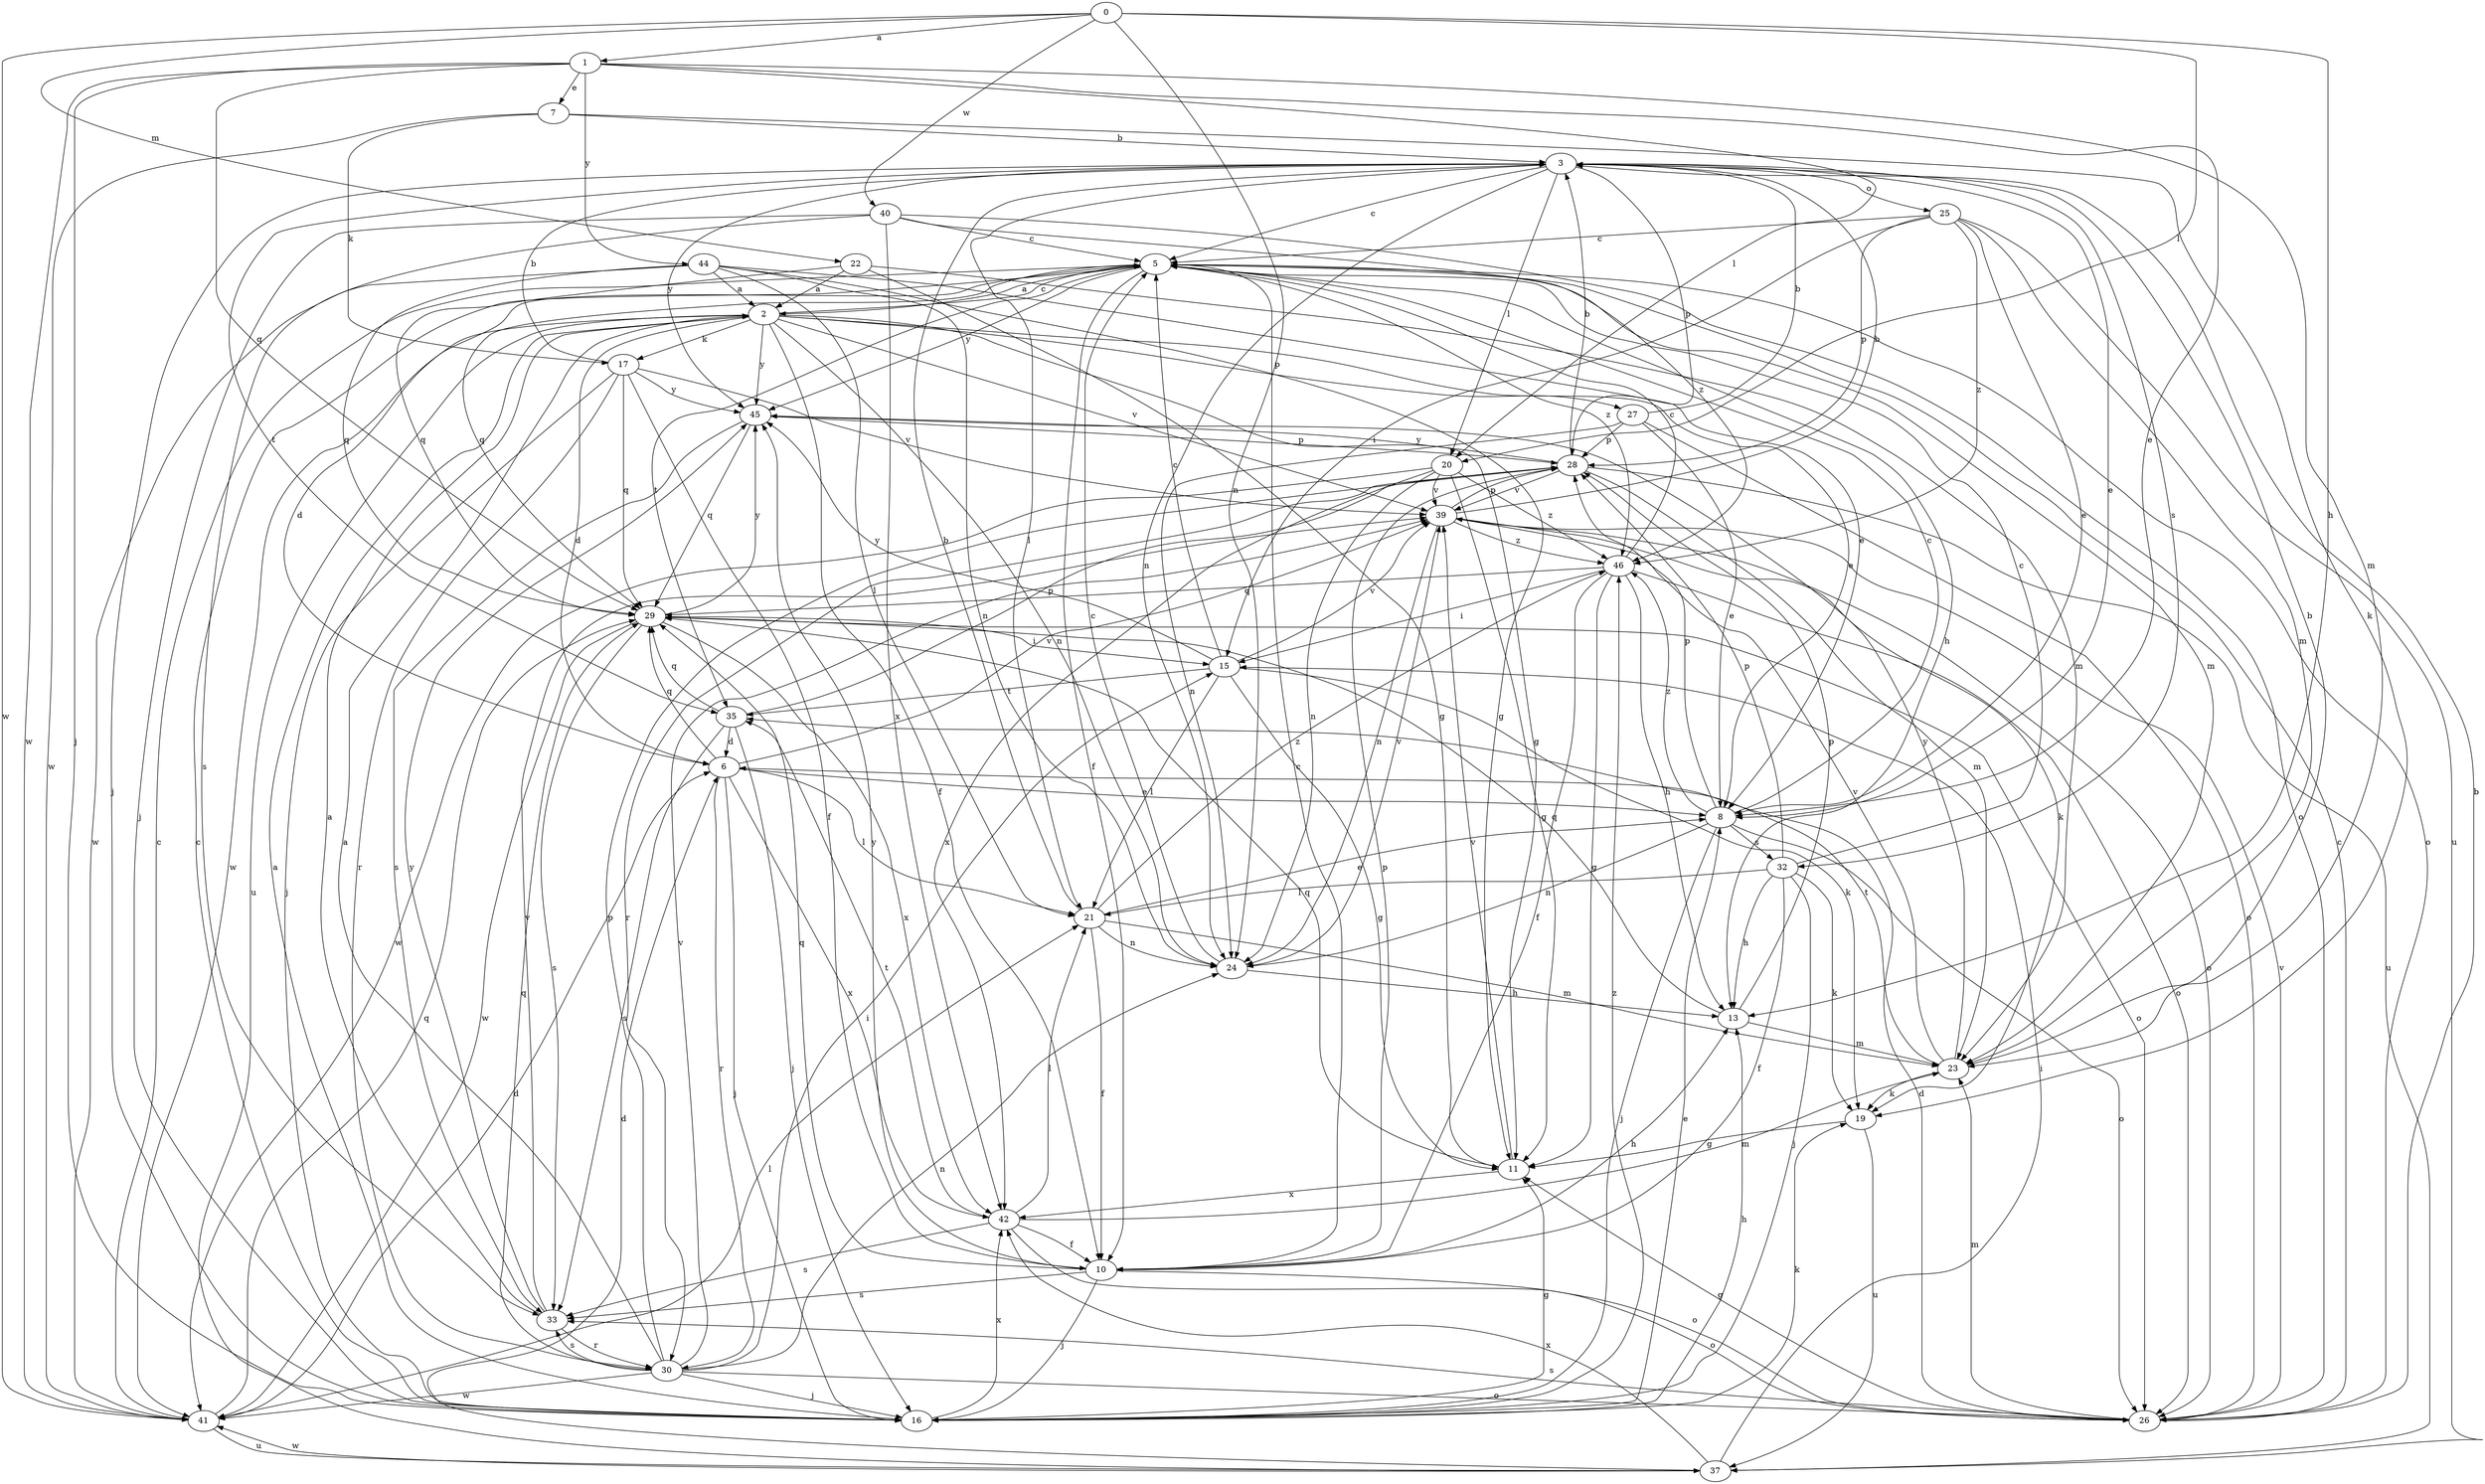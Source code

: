 strict digraph  {
0;
1;
2;
3;
5;
6;
7;
8;
10;
11;
13;
15;
16;
17;
19;
20;
21;
22;
23;
24;
25;
26;
27;
28;
29;
30;
32;
33;
35;
37;
39;
40;
41;
42;
44;
45;
46;
0 -> 1  [label=a];
0 -> 13  [label=h];
0 -> 20  [label=l];
0 -> 22  [label=m];
0 -> 24  [label=n];
0 -> 40  [label=w];
0 -> 41  [label=w];
1 -> 7  [label=e];
1 -> 8  [label=e];
1 -> 16  [label=j];
1 -> 20  [label=l];
1 -> 23  [label=m];
1 -> 29  [label=q];
1 -> 41  [label=w];
1 -> 44  [label=y];
2 -> 5  [label=c];
2 -> 6  [label=d];
2 -> 8  [label=e];
2 -> 10  [label=f];
2 -> 11  [label=g];
2 -> 17  [label=k];
2 -> 24  [label=n];
2 -> 27  [label=p];
2 -> 37  [label=u];
2 -> 39  [label=v];
2 -> 41  [label=w];
2 -> 45  [label=y];
3 -> 5  [label=c];
3 -> 8  [label=e];
3 -> 16  [label=j];
3 -> 20  [label=l];
3 -> 21  [label=l];
3 -> 24  [label=n];
3 -> 25  [label=o];
3 -> 28  [label=p];
3 -> 32  [label=s];
3 -> 35  [label=t];
3 -> 45  [label=y];
5 -> 2  [label=a];
5 -> 6  [label=d];
5 -> 10  [label=f];
5 -> 13  [label=h];
5 -> 23  [label=m];
5 -> 26  [label=o];
5 -> 29  [label=q];
5 -> 35  [label=t];
5 -> 45  [label=y];
5 -> 46  [label=z];
6 -> 8  [label=e];
6 -> 16  [label=j];
6 -> 21  [label=l];
6 -> 29  [label=q];
6 -> 30  [label=r];
6 -> 39  [label=v];
6 -> 42  [label=x];
7 -> 3  [label=b];
7 -> 17  [label=k];
7 -> 19  [label=k];
7 -> 41  [label=w];
8 -> 5  [label=c];
8 -> 16  [label=j];
8 -> 24  [label=n];
8 -> 26  [label=o];
8 -> 28  [label=p];
8 -> 32  [label=s];
8 -> 46  [label=z];
10 -> 5  [label=c];
10 -> 13  [label=h];
10 -> 16  [label=j];
10 -> 26  [label=o];
10 -> 28  [label=p];
10 -> 29  [label=q];
10 -> 33  [label=s];
10 -> 45  [label=y];
11 -> 29  [label=q];
11 -> 39  [label=v];
11 -> 42  [label=x];
13 -> 23  [label=m];
13 -> 28  [label=p];
13 -> 29  [label=q];
15 -> 5  [label=c];
15 -> 11  [label=g];
15 -> 19  [label=k];
15 -> 21  [label=l];
15 -> 35  [label=t];
15 -> 39  [label=v];
15 -> 45  [label=y];
16 -> 2  [label=a];
16 -> 5  [label=c];
16 -> 8  [label=e];
16 -> 11  [label=g];
16 -> 13  [label=h];
16 -> 19  [label=k];
16 -> 42  [label=x];
16 -> 46  [label=z];
17 -> 3  [label=b];
17 -> 10  [label=f];
17 -> 16  [label=j];
17 -> 29  [label=q];
17 -> 30  [label=r];
17 -> 39  [label=v];
17 -> 45  [label=y];
19 -> 11  [label=g];
19 -> 37  [label=u];
20 -> 11  [label=g];
20 -> 24  [label=n];
20 -> 39  [label=v];
20 -> 41  [label=w];
20 -> 42  [label=x];
20 -> 46  [label=z];
21 -> 3  [label=b];
21 -> 8  [label=e];
21 -> 10  [label=f];
21 -> 23  [label=m];
21 -> 24  [label=n];
21 -> 46  [label=z];
22 -> 2  [label=a];
22 -> 11  [label=g];
22 -> 23  [label=m];
22 -> 29  [label=q];
23 -> 3  [label=b];
23 -> 19  [label=k];
23 -> 35  [label=t];
23 -> 39  [label=v];
23 -> 45  [label=y];
24 -> 5  [label=c];
24 -> 13  [label=h];
24 -> 39  [label=v];
25 -> 5  [label=c];
25 -> 8  [label=e];
25 -> 15  [label=i];
25 -> 23  [label=m];
25 -> 28  [label=p];
25 -> 37  [label=u];
25 -> 46  [label=z];
26 -> 3  [label=b];
26 -> 5  [label=c];
26 -> 6  [label=d];
26 -> 11  [label=g];
26 -> 23  [label=m];
26 -> 33  [label=s];
26 -> 39  [label=v];
27 -> 3  [label=b];
27 -> 8  [label=e];
27 -> 24  [label=n];
27 -> 26  [label=o];
27 -> 28  [label=p];
28 -> 3  [label=b];
28 -> 23  [label=m];
28 -> 30  [label=r];
28 -> 37  [label=u];
28 -> 39  [label=v];
28 -> 45  [label=y];
29 -> 15  [label=i];
29 -> 26  [label=o];
29 -> 33  [label=s];
29 -> 41  [label=w];
29 -> 42  [label=x];
29 -> 45  [label=y];
30 -> 2  [label=a];
30 -> 15  [label=i];
30 -> 16  [label=j];
30 -> 24  [label=n];
30 -> 26  [label=o];
30 -> 28  [label=p];
30 -> 29  [label=q];
30 -> 33  [label=s];
30 -> 39  [label=v];
30 -> 41  [label=w];
32 -> 5  [label=c];
32 -> 10  [label=f];
32 -> 13  [label=h];
32 -> 16  [label=j];
32 -> 19  [label=k];
32 -> 21  [label=l];
32 -> 28  [label=p];
33 -> 2  [label=a];
33 -> 30  [label=r];
33 -> 39  [label=v];
33 -> 45  [label=y];
35 -> 6  [label=d];
35 -> 16  [label=j];
35 -> 28  [label=p];
35 -> 29  [label=q];
35 -> 33  [label=s];
37 -> 6  [label=d];
37 -> 15  [label=i];
37 -> 41  [label=w];
37 -> 42  [label=x];
39 -> 3  [label=b];
39 -> 19  [label=k];
39 -> 24  [label=n];
39 -> 26  [label=o];
39 -> 28  [label=p];
39 -> 46  [label=z];
40 -> 5  [label=c];
40 -> 16  [label=j];
40 -> 26  [label=o];
40 -> 33  [label=s];
40 -> 42  [label=x];
40 -> 46  [label=z];
41 -> 5  [label=c];
41 -> 6  [label=d];
41 -> 21  [label=l];
41 -> 29  [label=q];
41 -> 37  [label=u];
42 -> 10  [label=f];
42 -> 21  [label=l];
42 -> 23  [label=m];
42 -> 26  [label=o];
42 -> 33  [label=s];
42 -> 35  [label=t];
44 -> 2  [label=a];
44 -> 8  [label=e];
44 -> 11  [label=g];
44 -> 21  [label=l];
44 -> 24  [label=n];
44 -> 29  [label=q];
44 -> 41  [label=w];
45 -> 28  [label=p];
45 -> 29  [label=q];
45 -> 33  [label=s];
46 -> 5  [label=c];
46 -> 10  [label=f];
46 -> 11  [label=g];
46 -> 13  [label=h];
46 -> 15  [label=i];
46 -> 26  [label=o];
46 -> 29  [label=q];
}
